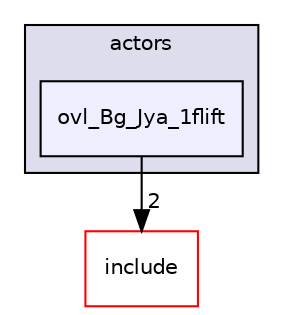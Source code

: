 digraph "src/overlays/actors/ovl_Bg_Jya_1flift" {
  compound=true
  node [ fontsize="10", fontname="Helvetica"];
  edge [ labelfontsize="10", labelfontname="Helvetica"];
  subgraph clusterdir_e93473484be31ce7bcb356bd643a22f8 {
    graph [ bgcolor="#ddddee", pencolor="black", label="actors" fontname="Helvetica", fontsize="10", URL="dir_e93473484be31ce7bcb356bd643a22f8.html"]
  dir_bb938f96588119723978def51e56148f [shape=box, label="ovl_Bg_Jya_1flift", style="filled", fillcolor="#eeeeff", pencolor="black", URL="dir_bb938f96588119723978def51e56148f.html"];
  }
  dir_d44c64559bbebec7f509842c48db8b23 [shape=box label="include" fillcolor="white" style="filled" color="red" URL="dir_d44c64559bbebec7f509842c48db8b23.html"];
  dir_bb938f96588119723978def51e56148f->dir_d44c64559bbebec7f509842c48db8b23 [headlabel="2", labeldistance=1.5 headhref="dir_000065_000000.html"];
}
